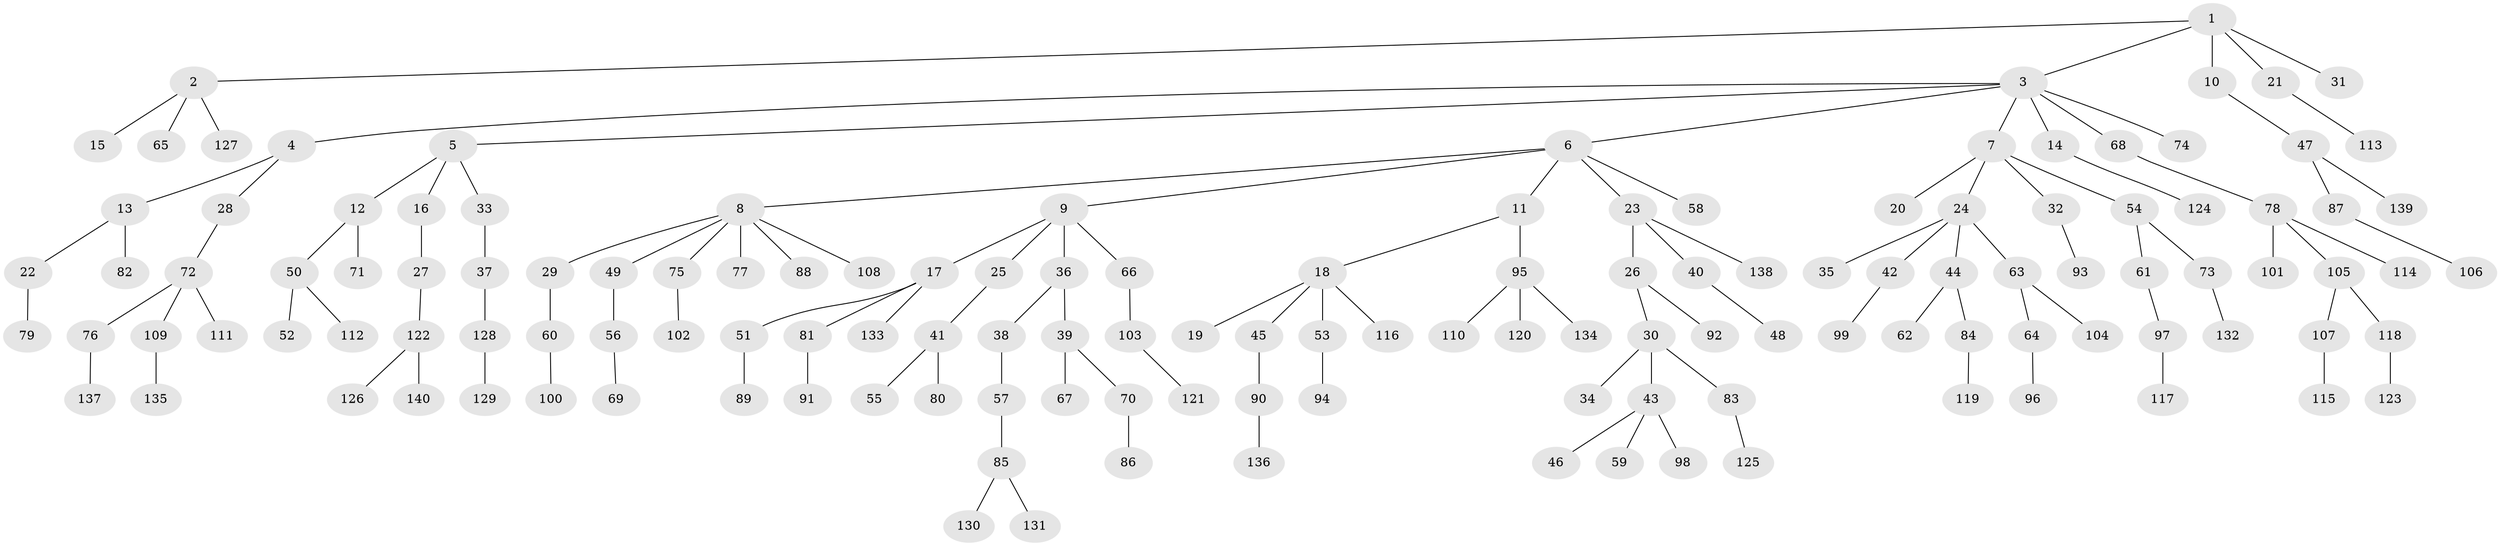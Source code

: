// coarse degree distribution, {5: 0.031914893617021274, 3: 0.14893617021276595, 10: 0.010638297872340425, 8: 0.010638297872340425, 7: 0.010638297872340425, 2: 0.19148936170212766, 1: 0.5531914893617021, 4: 0.0425531914893617}
// Generated by graph-tools (version 1.1) at 2025/24/03/03/25 07:24:05]
// undirected, 140 vertices, 139 edges
graph export_dot {
graph [start="1"]
  node [color=gray90,style=filled];
  1;
  2;
  3;
  4;
  5;
  6;
  7;
  8;
  9;
  10;
  11;
  12;
  13;
  14;
  15;
  16;
  17;
  18;
  19;
  20;
  21;
  22;
  23;
  24;
  25;
  26;
  27;
  28;
  29;
  30;
  31;
  32;
  33;
  34;
  35;
  36;
  37;
  38;
  39;
  40;
  41;
  42;
  43;
  44;
  45;
  46;
  47;
  48;
  49;
  50;
  51;
  52;
  53;
  54;
  55;
  56;
  57;
  58;
  59;
  60;
  61;
  62;
  63;
  64;
  65;
  66;
  67;
  68;
  69;
  70;
  71;
  72;
  73;
  74;
  75;
  76;
  77;
  78;
  79;
  80;
  81;
  82;
  83;
  84;
  85;
  86;
  87;
  88;
  89;
  90;
  91;
  92;
  93;
  94;
  95;
  96;
  97;
  98;
  99;
  100;
  101;
  102;
  103;
  104;
  105;
  106;
  107;
  108;
  109;
  110;
  111;
  112;
  113;
  114;
  115;
  116;
  117;
  118;
  119;
  120;
  121;
  122;
  123;
  124;
  125;
  126;
  127;
  128;
  129;
  130;
  131;
  132;
  133;
  134;
  135;
  136;
  137;
  138;
  139;
  140;
  1 -- 2;
  1 -- 3;
  1 -- 10;
  1 -- 21;
  1 -- 31;
  2 -- 15;
  2 -- 65;
  2 -- 127;
  3 -- 4;
  3 -- 5;
  3 -- 6;
  3 -- 7;
  3 -- 14;
  3 -- 68;
  3 -- 74;
  4 -- 13;
  4 -- 28;
  5 -- 12;
  5 -- 16;
  5 -- 33;
  6 -- 8;
  6 -- 9;
  6 -- 11;
  6 -- 23;
  6 -- 58;
  7 -- 20;
  7 -- 24;
  7 -- 32;
  7 -- 54;
  8 -- 29;
  8 -- 49;
  8 -- 75;
  8 -- 77;
  8 -- 88;
  8 -- 108;
  9 -- 17;
  9 -- 25;
  9 -- 36;
  9 -- 66;
  10 -- 47;
  11 -- 18;
  11 -- 95;
  12 -- 50;
  12 -- 71;
  13 -- 22;
  13 -- 82;
  14 -- 124;
  16 -- 27;
  17 -- 51;
  17 -- 81;
  17 -- 133;
  18 -- 19;
  18 -- 45;
  18 -- 53;
  18 -- 116;
  21 -- 113;
  22 -- 79;
  23 -- 26;
  23 -- 40;
  23 -- 138;
  24 -- 35;
  24 -- 42;
  24 -- 44;
  24 -- 63;
  25 -- 41;
  26 -- 30;
  26 -- 92;
  27 -- 122;
  28 -- 72;
  29 -- 60;
  30 -- 34;
  30 -- 43;
  30 -- 83;
  32 -- 93;
  33 -- 37;
  36 -- 38;
  36 -- 39;
  37 -- 128;
  38 -- 57;
  39 -- 67;
  39 -- 70;
  40 -- 48;
  41 -- 55;
  41 -- 80;
  42 -- 99;
  43 -- 46;
  43 -- 59;
  43 -- 98;
  44 -- 62;
  44 -- 84;
  45 -- 90;
  47 -- 87;
  47 -- 139;
  49 -- 56;
  50 -- 52;
  50 -- 112;
  51 -- 89;
  53 -- 94;
  54 -- 61;
  54 -- 73;
  56 -- 69;
  57 -- 85;
  60 -- 100;
  61 -- 97;
  63 -- 64;
  63 -- 104;
  64 -- 96;
  66 -- 103;
  68 -- 78;
  70 -- 86;
  72 -- 76;
  72 -- 109;
  72 -- 111;
  73 -- 132;
  75 -- 102;
  76 -- 137;
  78 -- 101;
  78 -- 105;
  78 -- 114;
  81 -- 91;
  83 -- 125;
  84 -- 119;
  85 -- 130;
  85 -- 131;
  87 -- 106;
  90 -- 136;
  95 -- 110;
  95 -- 120;
  95 -- 134;
  97 -- 117;
  103 -- 121;
  105 -- 107;
  105 -- 118;
  107 -- 115;
  109 -- 135;
  118 -- 123;
  122 -- 126;
  122 -- 140;
  128 -- 129;
}
